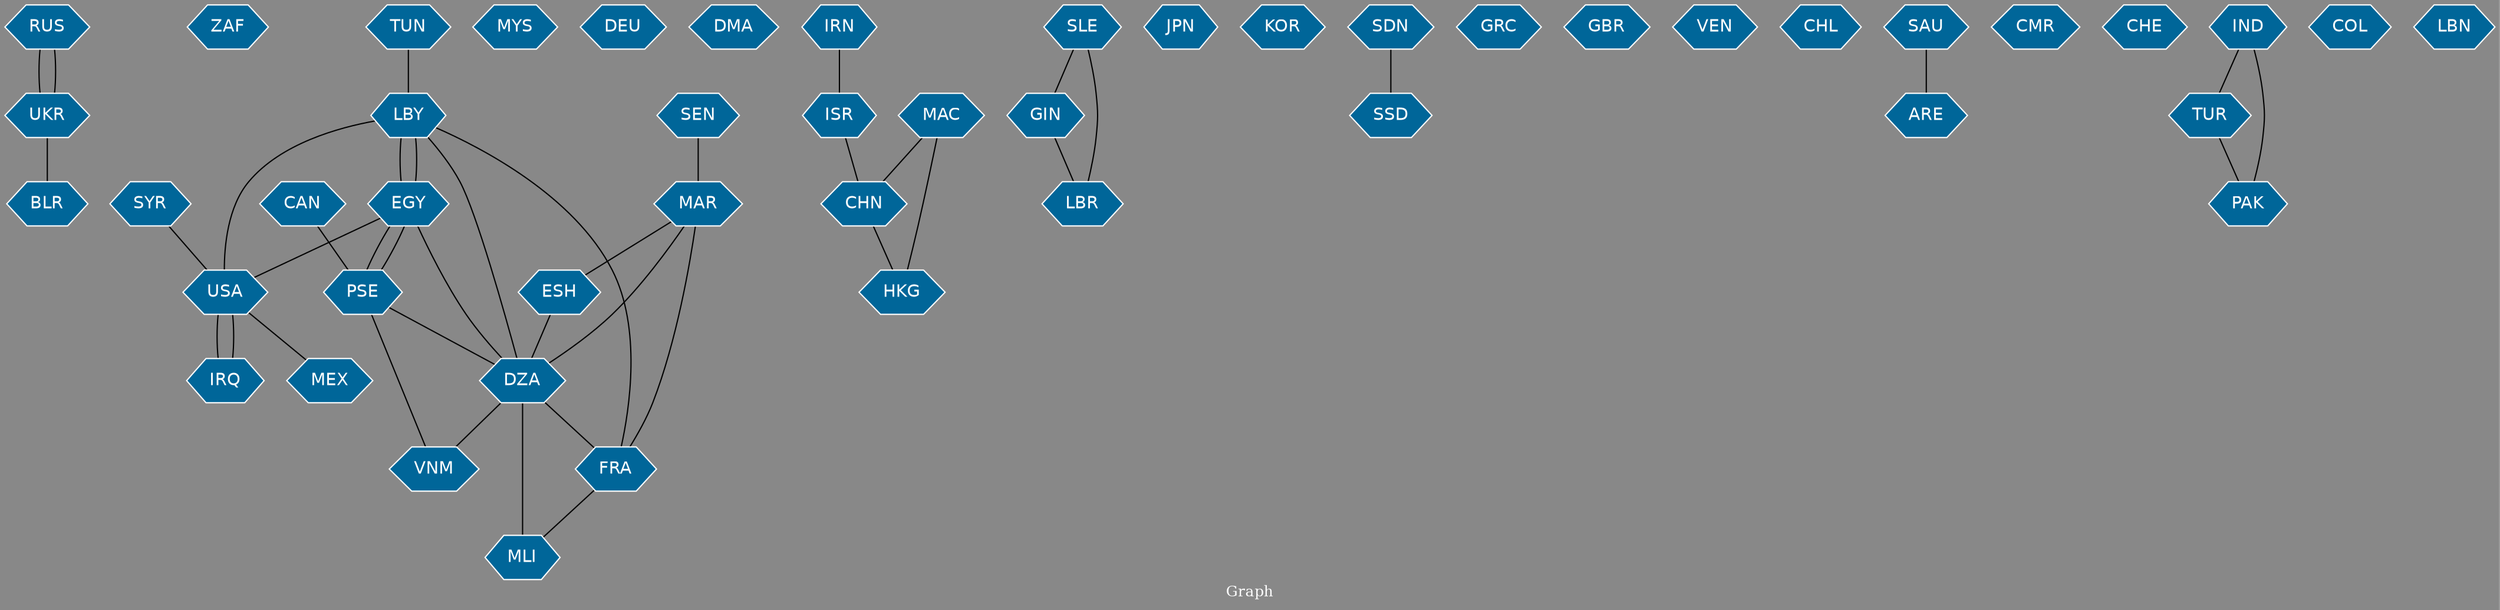 // Countries together in item graph
graph {
	graph [bgcolor="#888888" fontcolor=white fontsize=12 label="Graph" outputorder=edgesfirst overlap=prism]
	node [color=white fillcolor="#006699" fontcolor=white fontname=Helvetica shape=hexagon style=filled]
	edge [arrowhead=open color=black fontcolor=white fontname=Courier fontsize=12]
		RUS [label=RUS]
		UKR [label=UKR]
		ZAF [label=ZAF]
		LBY [label=LBY]
		PSE [label=PSE]
		MYS [label=MYS]
		DEU [label=DEU]
		IRQ [label=IRQ]
		USA [label=USA]
		SEN [label=SEN]
		MAR [label=MAR]
		TUN [label=TUN]
		EGY [label=EGY]
		DMA [label=DMA]
		DZA [label=DZA]
		MLI [label=MLI]
		FRA [label=FRA]
		IRN [label=IRN]
		ESH [label=ESH]
		ISR [label=ISR]
		SLE [label=SLE]
		GIN [label=GIN]
		LBR [label=LBR]
		JPN [label=JPN]
		VNM [label=VNM]
		KOR [label=KOR]
		SDN [label=SDN]
		SSD [label=SSD]
		GRC [label=GRC]
		GBR [label=GBR]
		VEN [label=VEN]
		CHL [label=CHL]
		SAU [label=SAU]
		CMR [label=CMR]
		SYR [label=SYR]
		CHN [label=CHN]
		CHE [label=CHE]
		MAC [label=MAC]
		HKG [label=HKG]
		TUR [label=TUR]
		CAN [label=CAN]
		IND [label=IND]
		PAK [label=PAK]
		MEX [label=MEX]
		COL [label=COL]
		ARE [label=ARE]
		LBN [label=LBN]
		BLR [label=BLR]
			ISR -- CHN [weight=1]
			UKR -- RUS [weight=1]
			IND -- PAK [weight=1]
			MAC -- CHN [weight=1]
			PSE -- DZA [weight=1]
			EGY -- USA [weight=1]
			TUR -- PAK [weight=1]
			EGY -- PSE [weight=2]
			SYR -- USA [weight=1]
			IRQ -- USA [weight=2]
			USA -- MEX [weight=1]
			FRA -- LBY [weight=1]
			LBY -- DZA [weight=1]
			MAC -- HKG [weight=1]
			TUN -- LBY [weight=1]
			DZA -- FRA [weight=1]
			USA -- IRQ [weight=1]
			CAN -- PSE [weight=1]
			PSE -- EGY [weight=1]
			UKR -- BLR [weight=1]
			SLE -- GIN [weight=1]
			PSE -- VNM [weight=1]
			MAR -- ESH [weight=3]
			IRN -- ISR [weight=1]
			LBY -- USA [weight=1]
			SEN -- MAR [weight=2]
			SDN -- SSD [weight=1]
			MAR -- FRA [weight=1]
			GIN -- LBR [weight=1]
			LBY -- EGY [weight=1]
			SAU -- ARE [weight=1]
			RUS -- UKR [weight=1]
			MAR -- DZA [weight=1]
			EGY -- LBY [weight=1]
			FRA -- MLI [weight=1]
			EGY -- DZA [weight=1]
			DZA -- MLI [weight=2]
			DZA -- VNM [weight=1]
			SLE -- LBR [weight=1]
			ESH -- DZA [weight=1]
			IND -- TUR [weight=1]
			CHN -- HKG [weight=1]
}